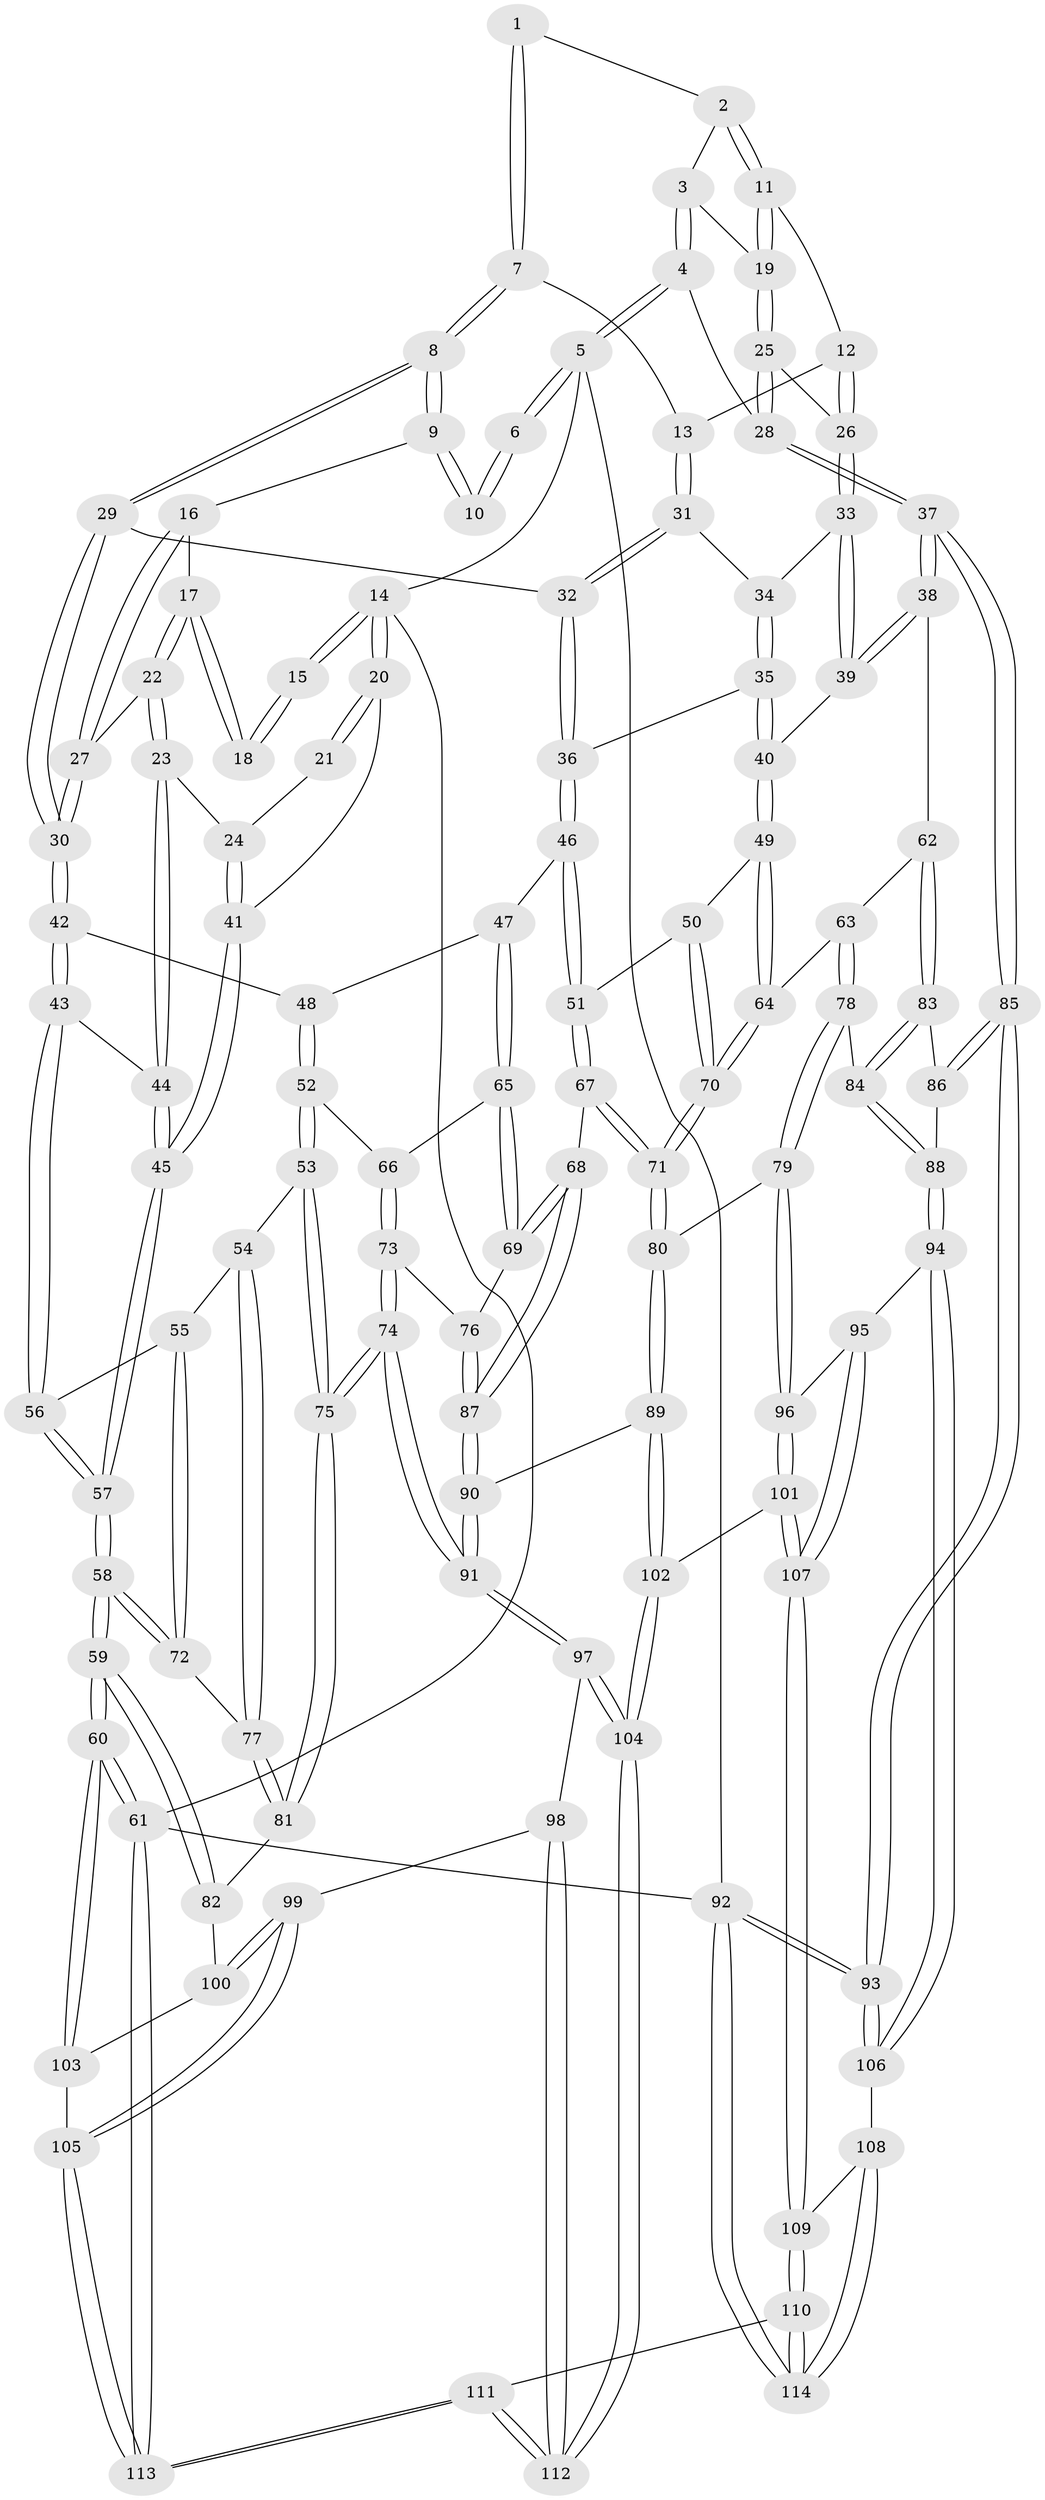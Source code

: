 // Generated by graph-tools (version 1.1) at 2025/59/03/09/25 04:59:39]
// undirected, 114 vertices, 282 edges
graph export_dot {
graph [start="1"]
  node [color=gray90,style=filled];
  1 [pos="+0.7276506557445886+0"];
  2 [pos="+0.8138961126815436+0.01736225790710136"];
  3 [pos="+0.9048508750930849+0.035016174664542356"];
  4 [pos="+1+0"];
  5 [pos="+1+0"];
  6 [pos="+0.7099076889923477+0"];
  7 [pos="+0.713643524354786+0.047104249308741276"];
  8 [pos="+0.5043136804569233+0.13267996308671628"];
  9 [pos="+0.47764998442081186+0"];
  10 [pos="+0.48975413327829814+0"];
  11 [pos="+0.8253866111196658+0.07159319259630101"];
  12 [pos="+0.7789983426858523+0.08738473004425322"];
  13 [pos="+0.7345116398380795+0.0938490967737338"];
  14 [pos="+0+0"];
  15 [pos="+0.2564857932321008+0"];
  16 [pos="+0.27690436487593784+0.07883781436405889"];
  17 [pos="+0.2693520290177139+0.0754301542928924"];
  18 [pos="+0.24071297195358035+0.04294321057290223"];
  19 [pos="+0.8672390716837516+0.09461422389639555"];
  20 [pos="+0+0"];
  21 [pos="+0.19927408579171157+0.058111169852287904"];
  22 [pos="+0.19124043397751594+0.1865703909195772"];
  23 [pos="+0.16400623551481833+0.19749259793786234"];
  24 [pos="+0.13053843621997496+0.17203380960531553"];
  25 [pos="+0.8792959174261943+0.1583237611646741"];
  26 [pos="+0.8595608226299004+0.1683204116393619"];
  27 [pos="+0.34263614514032903+0.1896673836421159"];
  28 [pos="+1+0.2575215981109141"];
  29 [pos="+0.5026438276737866+0.1697128043324452"];
  30 [pos="+0.4115616543954336+0.2361718342228935"];
  31 [pos="+0.7312620754333767+0.13154519476343793"];
  32 [pos="+0.5040854381538765+0.17055372638370667"];
  33 [pos="+0.837649316718911+0.1820307897411772"];
  34 [pos="+0.7454327580446312+0.1617694697242706"];
  35 [pos="+0.6855680690615025+0.28856695868069004"];
  36 [pos="+0.599516656408565+0.25644739550275725"];
  37 [pos="+1+0.40583511358417385"];
  38 [pos="+0.9755014326121041+0.44352233347209175"];
  39 [pos="+0.8015543482823447+0.37085677301028463"];
  40 [pos="+0.7527965715725257+0.3687236388792925"];
  41 [pos="+0+0.0456975864590371"];
  42 [pos="+0.3979525211155276+0.26925779849223974"];
  43 [pos="+0.209540245192562+0.3719465971944114"];
  44 [pos="+0.18135570930911982+0.28335476234039586"];
  45 [pos="+0+0.23014139748023932"];
  46 [pos="+0.5400168360284214+0.4368377296156055"];
  47 [pos="+0.5056457078497546+0.43222636917614504"];
  48 [pos="+0.39863089895796117+0.27095871746361383"];
  49 [pos="+0.6990641776793355+0.426558884416012"];
  50 [pos="+0.6667966418469211+0.442200782717974"];
  51 [pos="+0.5448139785822939+0.43995157558978465"];
  52 [pos="+0.37492642883531724+0.49919438229082447"];
  53 [pos="+0.2765766738128019+0.5131374175920105"];
  54 [pos="+0.2565714809549138+0.495078958396388"];
  55 [pos="+0.19893096035864186+0.3965331397867774"];
  56 [pos="+0.19835402731611326+0.3944868527507318"];
  57 [pos="+0+0.3667795414977509"];
  58 [pos="+0+0.5344906707436875"];
  59 [pos="+0+0.6419985700372203"];
  60 [pos="+0+1"];
  61 [pos="+0+1"];
  62 [pos="+0.9469900486706248+0.4826123586334809"];
  63 [pos="+0.757455940369397+0.572572324867741"];
  64 [pos="+0.7361640022336227+0.5626857596956776"];
  65 [pos="+0.41760983492159+0.5060738937117143"];
  66 [pos="+0.4008840464050834+0.5045206497944771"];
  67 [pos="+0.5614393911414532+0.5942426952393683"];
  68 [pos="+0.5296058477951004+0.605891768168508"];
  69 [pos="+0.45446745125885707+0.5645646081060147"];
  70 [pos="+0.6244916745158634+0.6061309645594262"];
  71 [pos="+0.6220275725566587+0.608947847209481"];
  72 [pos="+0.06952488664770384+0.560332680776098"];
  73 [pos="+0.3805056499327918+0.6425034148608084"];
  74 [pos="+0.2955282537573928+0.6970026579495774"];
  75 [pos="+0.28610303896365286+0.6833053543990824"];
  76 [pos="+0.40697639854358514+0.6316279405971791"];
  77 [pos="+0.11856649772174244+0.6012889283193845"];
  78 [pos="+0.7655693465697543+0.633413678467285"];
  79 [pos="+0.6693752661979175+0.7006327122508639"];
  80 [pos="+0.6589421004758199+0.692280445854509"];
  81 [pos="+0.13342660280737476+0.6625350648511158"];
  82 [pos="+0.09385958022165053+0.7016106682221641"];
  83 [pos="+0.9282946013237154+0.5317218221992338"];
  84 [pos="+0.858233897132512+0.6791727816887031"];
  85 [pos="+1+0.7600785443266401"];
  86 [pos="+0.9622043245680215+0.6750686402393427"];
  87 [pos="+0.4951440133828211+0.6749634122335539"];
  88 [pos="+0.8648610220544136+0.7743171832977607"];
  89 [pos="+0.49489660633000465+0.7610239592140442"];
  90 [pos="+0.48456005684145864+0.753949350595471"];
  91 [pos="+0.31532031886296363+0.7717049222154373"];
  92 [pos="+1+1"];
  93 [pos="+1+1"];
  94 [pos="+0.864477134324763+0.7977352002669396"];
  95 [pos="+0.811425461881086+0.8064381140639628"];
  96 [pos="+0.6813752027460158+0.7252418079722925"];
  97 [pos="+0.29356071229079844+0.8251145868170986"];
  98 [pos="+0.2827820544978354+0.839103366712178"];
  99 [pos="+0.2805853169875546+0.8408314410069193"];
  100 [pos="+0.0996825306129541+0.7413949975680685"];
  101 [pos="+0.60039088224945+0.8561795633697674"];
  102 [pos="+0.5487726614596592+0.8562733686573002"];
  103 [pos="+0.06383400507750524+0.8180449779013415"];
  104 [pos="+0.5057999760605834+0.9244554061444435"];
  105 [pos="+0.23687920013731742+0.8959313140379688"];
  106 [pos="+0.9372567028563024+0.8439291507525557"];
  107 [pos="+0.7017518408097574+0.9247484849871594"];
  108 [pos="+0.845699076771424+0.9427357658029103"];
  109 [pos="+0.703822325226362+0.9750070679747593"];
  110 [pos="+0.6824412261839894+1"];
  111 [pos="+0.5063998959755878+1"];
  112 [pos="+0.49086187486822813+1"];
  113 [pos="+0.07239127644244021+1"];
  114 [pos="+0.7300814293713122+1"];
  1 -- 2;
  1 -- 7;
  1 -- 7;
  2 -- 3;
  2 -- 11;
  2 -- 11;
  3 -- 4;
  3 -- 4;
  3 -- 19;
  4 -- 5;
  4 -- 5;
  4 -- 28;
  5 -- 6;
  5 -- 6;
  5 -- 14;
  5 -- 92;
  6 -- 10;
  6 -- 10;
  7 -- 8;
  7 -- 8;
  7 -- 13;
  8 -- 9;
  8 -- 9;
  8 -- 29;
  8 -- 29;
  9 -- 10;
  9 -- 10;
  9 -- 16;
  11 -- 12;
  11 -- 19;
  11 -- 19;
  12 -- 13;
  12 -- 26;
  12 -- 26;
  13 -- 31;
  13 -- 31;
  14 -- 15;
  14 -- 15;
  14 -- 20;
  14 -- 20;
  14 -- 61;
  15 -- 18;
  15 -- 18;
  16 -- 17;
  16 -- 27;
  16 -- 27;
  17 -- 18;
  17 -- 18;
  17 -- 22;
  17 -- 22;
  19 -- 25;
  19 -- 25;
  20 -- 21;
  20 -- 21;
  20 -- 41;
  21 -- 24;
  22 -- 23;
  22 -- 23;
  22 -- 27;
  23 -- 24;
  23 -- 44;
  23 -- 44;
  24 -- 41;
  24 -- 41;
  25 -- 26;
  25 -- 28;
  25 -- 28;
  26 -- 33;
  26 -- 33;
  27 -- 30;
  27 -- 30;
  28 -- 37;
  28 -- 37;
  29 -- 30;
  29 -- 30;
  29 -- 32;
  30 -- 42;
  30 -- 42;
  31 -- 32;
  31 -- 32;
  31 -- 34;
  32 -- 36;
  32 -- 36;
  33 -- 34;
  33 -- 39;
  33 -- 39;
  34 -- 35;
  34 -- 35;
  35 -- 36;
  35 -- 40;
  35 -- 40;
  36 -- 46;
  36 -- 46;
  37 -- 38;
  37 -- 38;
  37 -- 85;
  37 -- 85;
  38 -- 39;
  38 -- 39;
  38 -- 62;
  39 -- 40;
  40 -- 49;
  40 -- 49;
  41 -- 45;
  41 -- 45;
  42 -- 43;
  42 -- 43;
  42 -- 48;
  43 -- 44;
  43 -- 56;
  43 -- 56;
  44 -- 45;
  44 -- 45;
  45 -- 57;
  45 -- 57;
  46 -- 47;
  46 -- 51;
  46 -- 51;
  47 -- 48;
  47 -- 65;
  47 -- 65;
  48 -- 52;
  48 -- 52;
  49 -- 50;
  49 -- 64;
  49 -- 64;
  50 -- 51;
  50 -- 70;
  50 -- 70;
  51 -- 67;
  51 -- 67;
  52 -- 53;
  52 -- 53;
  52 -- 66;
  53 -- 54;
  53 -- 75;
  53 -- 75;
  54 -- 55;
  54 -- 77;
  54 -- 77;
  55 -- 56;
  55 -- 72;
  55 -- 72;
  56 -- 57;
  56 -- 57;
  57 -- 58;
  57 -- 58;
  58 -- 59;
  58 -- 59;
  58 -- 72;
  58 -- 72;
  59 -- 60;
  59 -- 60;
  59 -- 82;
  59 -- 82;
  60 -- 61;
  60 -- 61;
  60 -- 103;
  60 -- 103;
  61 -- 113;
  61 -- 113;
  61 -- 92;
  62 -- 63;
  62 -- 83;
  62 -- 83;
  63 -- 64;
  63 -- 78;
  63 -- 78;
  64 -- 70;
  64 -- 70;
  65 -- 66;
  65 -- 69;
  65 -- 69;
  66 -- 73;
  66 -- 73;
  67 -- 68;
  67 -- 71;
  67 -- 71;
  68 -- 69;
  68 -- 69;
  68 -- 87;
  68 -- 87;
  69 -- 76;
  70 -- 71;
  70 -- 71;
  71 -- 80;
  71 -- 80;
  72 -- 77;
  73 -- 74;
  73 -- 74;
  73 -- 76;
  74 -- 75;
  74 -- 75;
  74 -- 91;
  74 -- 91;
  75 -- 81;
  75 -- 81;
  76 -- 87;
  76 -- 87;
  77 -- 81;
  77 -- 81;
  78 -- 79;
  78 -- 79;
  78 -- 84;
  79 -- 80;
  79 -- 96;
  79 -- 96;
  80 -- 89;
  80 -- 89;
  81 -- 82;
  82 -- 100;
  83 -- 84;
  83 -- 84;
  83 -- 86;
  84 -- 88;
  84 -- 88;
  85 -- 86;
  85 -- 86;
  85 -- 93;
  85 -- 93;
  86 -- 88;
  87 -- 90;
  87 -- 90;
  88 -- 94;
  88 -- 94;
  89 -- 90;
  89 -- 102;
  89 -- 102;
  90 -- 91;
  90 -- 91;
  91 -- 97;
  91 -- 97;
  92 -- 93;
  92 -- 93;
  92 -- 114;
  92 -- 114;
  93 -- 106;
  93 -- 106;
  94 -- 95;
  94 -- 106;
  94 -- 106;
  95 -- 96;
  95 -- 107;
  95 -- 107;
  96 -- 101;
  96 -- 101;
  97 -- 98;
  97 -- 104;
  97 -- 104;
  98 -- 99;
  98 -- 112;
  98 -- 112;
  99 -- 100;
  99 -- 100;
  99 -- 105;
  99 -- 105;
  100 -- 103;
  101 -- 102;
  101 -- 107;
  101 -- 107;
  102 -- 104;
  102 -- 104;
  103 -- 105;
  104 -- 112;
  104 -- 112;
  105 -- 113;
  105 -- 113;
  106 -- 108;
  107 -- 109;
  107 -- 109;
  108 -- 109;
  108 -- 114;
  108 -- 114;
  109 -- 110;
  109 -- 110;
  110 -- 111;
  110 -- 114;
  110 -- 114;
  111 -- 112;
  111 -- 112;
  111 -- 113;
  111 -- 113;
}
